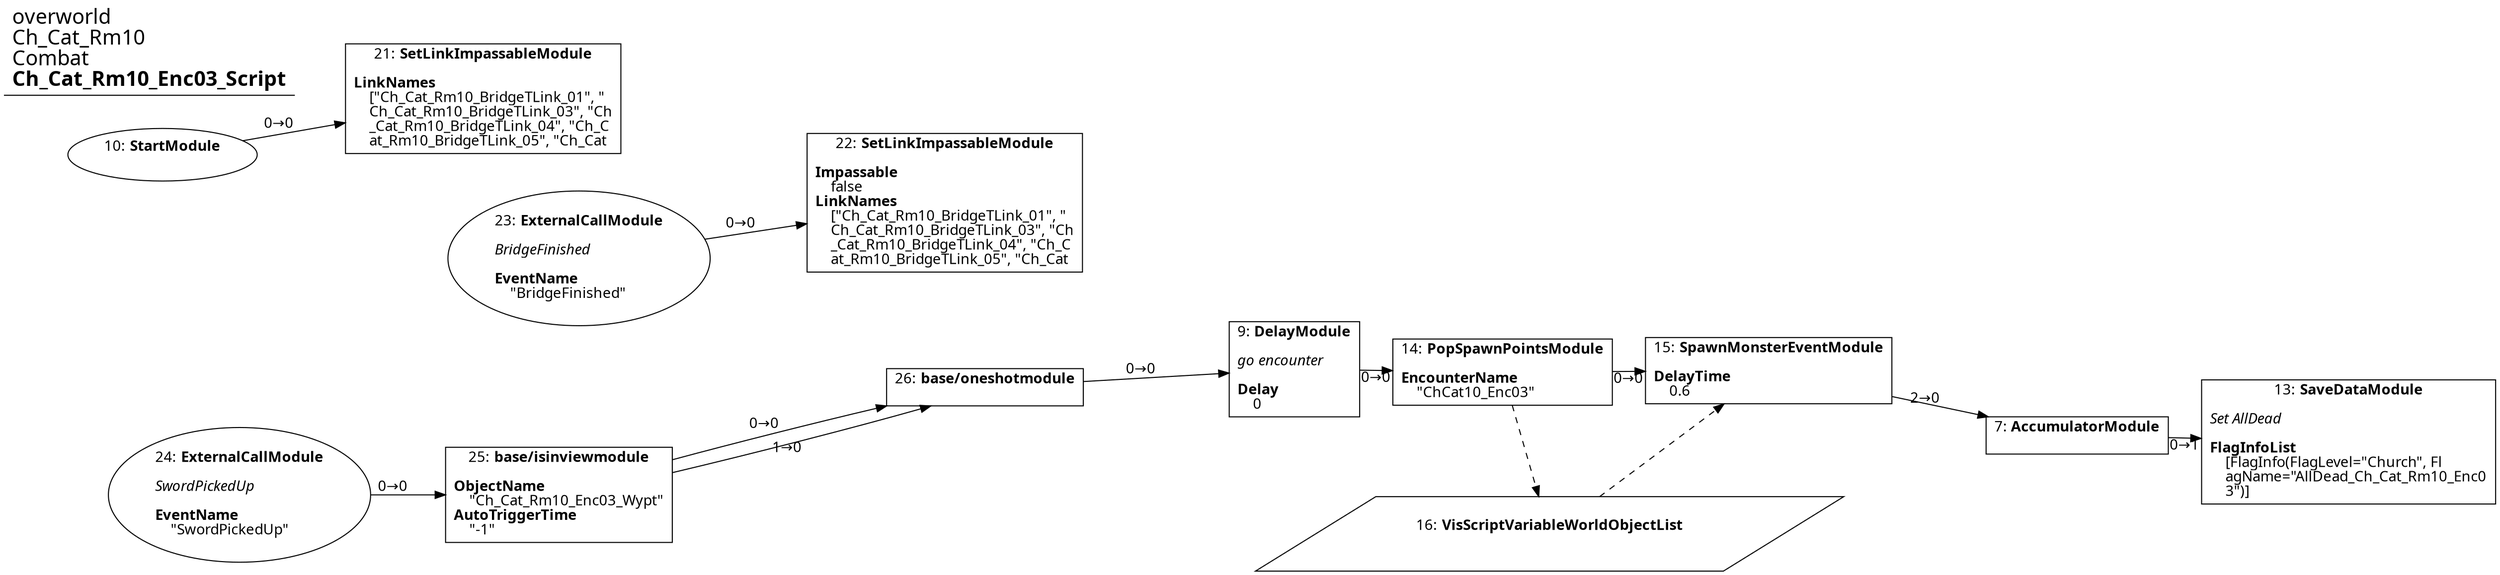 digraph {
    layout = fdp;
    overlap = prism;
    sep = "+16";
    splines = spline;

    node [ shape = box ];

    graph [ fontname = "Segoe UI" ];
    node [ fontname = "Segoe UI" ];
    edge [ fontname = "Segoe UI" ];

    7 [ label = <7: <b>AccumulatorModule</b><br/><br/>> ];
    7 [ pos = "0.9760001,-0.246!" ];
    7 -> 13 [ label = "0→1" ];

    9 [ label = <9: <b>DelayModule</b><br/><br/><i>go encounter<br align="left"/></i><br align="left"/><b>Delay</b><br align="left"/>    0<br align="left"/>> ];
    9 [ pos = "0.324,-0.19000001!" ];
    9 -> 14 [ label = "0→0" ];

    10 [ label = <10: <b>StartModule</b><br/><br/>> ];
    10 [ shape = oval ]
    10 [ pos = "-0.65500003,0.032!" ];
    10 -> 21 [ label = "0→0" ];

    13 [ label = <13: <b>SaveDataModule</b><br/><br/><i>Set AllDead<br align="left"/></i><br align="left"/><b>FlagInfoList</b><br align="left"/>    [FlagInfo(FlagLevel=&quot;Church&quot;, Fl<br align="left"/>    agName=&quot;AllDead_Ch_Cat_Rm10_Enc0<br align="left"/>    3&quot;)]<br align="left"/>> ];
    13 [ pos = "1.1860001,-0.25100002!" ];

    14 [ label = <14: <b>PopSpawnPointsModule</b><br/><br/><b>EncounterName</b><br align="left"/>    &quot;ChCat10_Enc03&quot;<br align="left"/>> ];
    14 [ pos = "0.47000003,-0.192!" ];
    14 -> 15 [ label = "0→0" ];
    14 -> 16 [ style = dashed ];

    15 [ label = <15: <b>SpawnMonsterEventModule</b><br/><br/><b>DelayTime</b><br align="left"/>    0.6<br align="left"/>> ];
    15 [ pos = "0.697,-0.19100001!" ];
    15 -> 7 [ label = "2→0" ];
    16 -> 15 [ style = dashed ];

    16 [ label = <16: <b>VisScriptVariableWorldObjectList</b><br/><br/>> ];
    16 [ shape = parallelogram ]
    16 [ pos = "0.522,-0.32900003!" ];

    21 [ label = <21: <b>SetLinkImpassableModule</b><br/><br/><b>LinkNames</b><br align="left"/>    [&quot;Ch_Cat_Rm10_BridgeTLink_01&quot;, &quot;<br align="left"/>    Ch_Cat_Rm10_BridgeTLink_03&quot;, &quot;Ch<br align="left"/>    _Cat_Rm10_BridgeTLink_04&quot;, &quot;Ch_C<br align="left"/>    at_Rm10_BridgeTLink_05&quot;, &quot;Ch_Cat<br align="left"/>> ];
    21 [ pos = "-0.379,0.039!" ];

    22 [ label = <22: <b>SetLinkImpassableModule</b><br/><br/><b>Impassable</b><br align="left"/>    false<br align="left"/><b>LinkNames</b><br align="left"/>    [&quot;Ch_Cat_Rm10_BridgeTLink_01&quot;, &quot;<br align="left"/>    Ch_Cat_Rm10_BridgeTLink_03&quot;, &quot;Ch<br align="left"/>    _Cat_Rm10_BridgeTLink_04&quot;, &quot;Ch_C<br align="left"/>    at_Rm10_BridgeTLink_05&quot;, &quot;Ch_Cat<br align="left"/>> ];
    22 [ pos = "0.011000001,-0.049000002!" ];

    23 [ label = <23: <b>ExternalCallModule</b><br/><br/><i>BridgeFinished<br align="left"/></i><br align="left"/><b>EventName</b><br align="left"/>    &quot;BridgeFinished&quot;<br align="left"/>> ];
    23 [ shape = oval ]
    23 [ pos = "-0.298,-0.096!" ];
    23 -> 22 [ label = "0→0" ];

    24 [ label = <24: <b>ExternalCallModule</b><br/><br/><i>SwordPickedUp<br align="left"/></i><br align="left"/><b>EventName</b><br align="left"/>    &quot;SwordPickedUp&quot;<br align="left"/>> ];
    24 [ shape = oval ]
    24 [ pos = "-0.58500004,-0.296!" ];
    24 -> 25 [ label = "0→0" ];

    25 [ label = <25: <b>base/isinviewmodule</b><br/><br/><b>ObjectName</b><br align="left"/>    &quot;Ch_Cat_Rm10_Enc03_Wypt&quot;<br align="left"/><b>AutoTriggerTime</b><br align="left"/>    &quot;-1&quot;<br align="left"/>> ];
    25 [ pos = "-0.31500003,-0.296!" ];
    25 -> 26 [ label = "0→0" ];
    25 -> 26 [ label = "1→0" ];

    26 [ label = <26: <b>base/oneshotmodule</b><br/><br/>> ];
    26 [ pos = "0.045,-0.20500001!" ];
    26 -> 9 [ label = "0→0" ];

    title [ pos = "-0.656,0.040000003!" ];
    title [ shape = underline ];
    title [ label = <<font point-size="20">overworld<br align="left"/>Ch_Cat_Rm10<br align="left"/>Combat<br align="left"/><b>Ch_Cat_Rm10_Enc03_Script</b><br align="left"/></font>> ];
}
